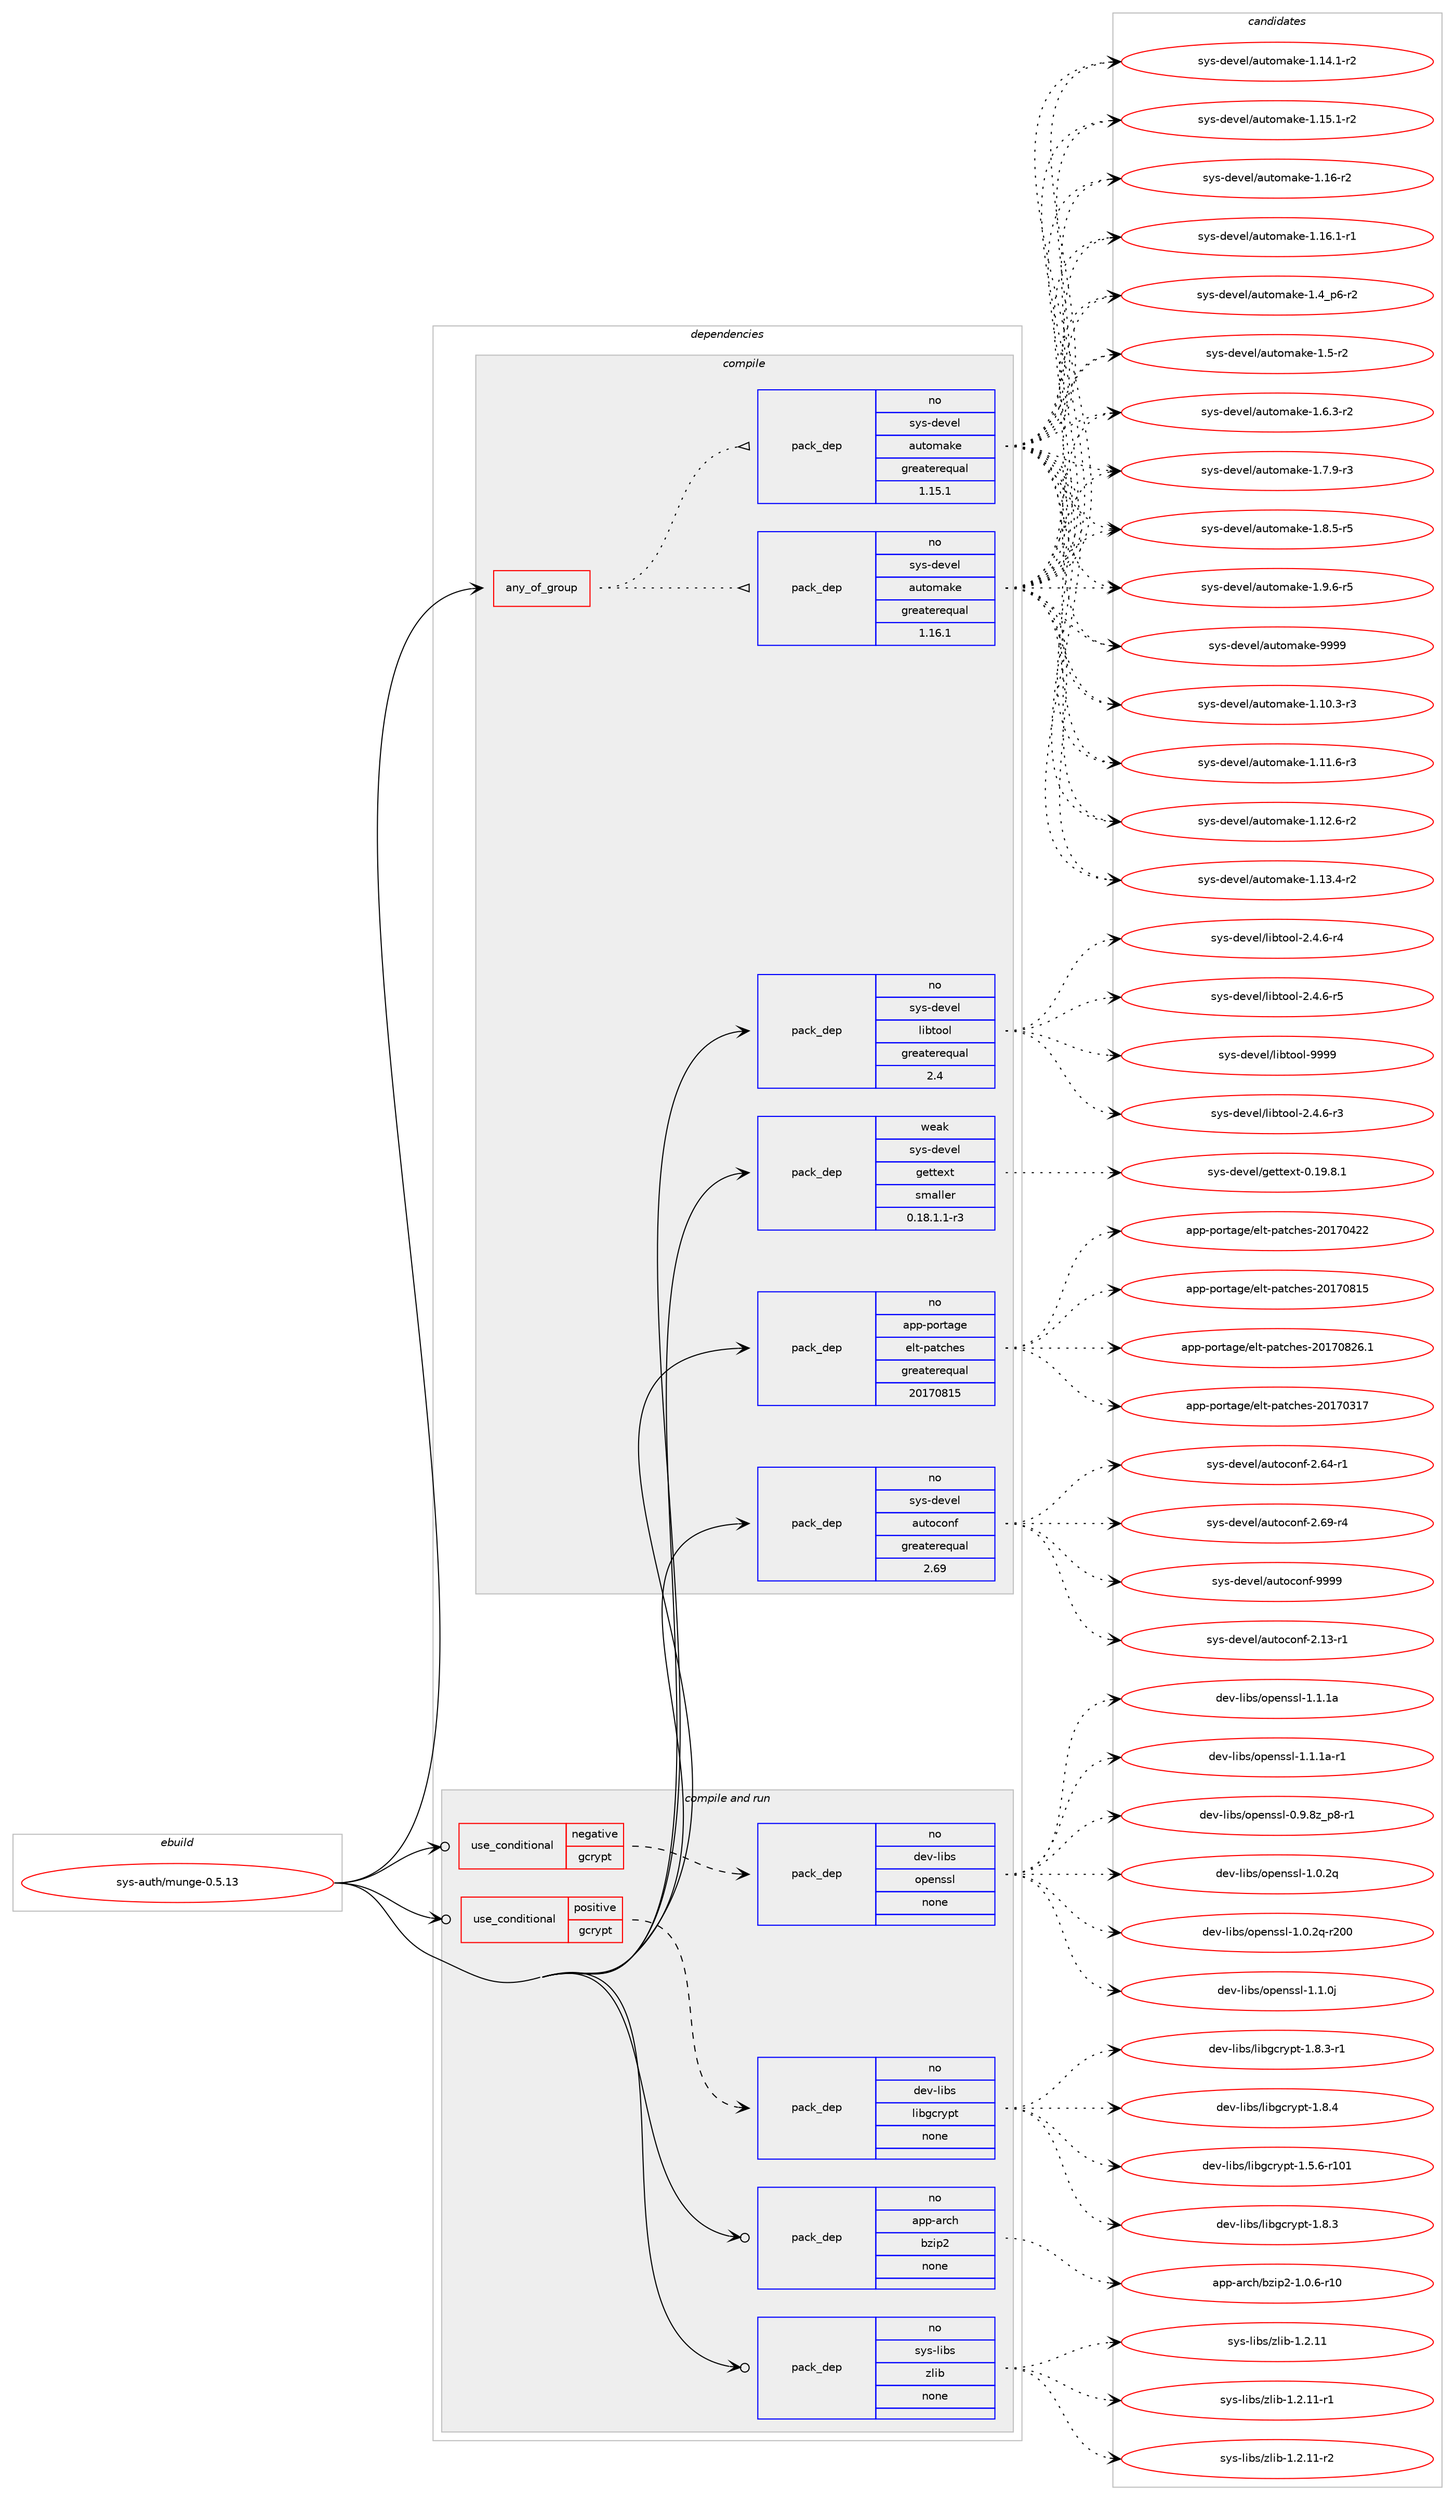 digraph prolog {

# *************
# Graph options
# *************

newrank=true;
concentrate=true;
compound=true;
graph [rankdir=LR,fontname=Helvetica,fontsize=10,ranksep=1.5];#, ranksep=2.5, nodesep=0.2];
edge  [arrowhead=vee];
node  [fontname=Helvetica,fontsize=10];

# **********
# The ebuild
# **********

subgraph cluster_leftcol {
color=gray;
rank=same;
label=<<i>ebuild</i>>;
id [label="sys-auth/munge-0.5.13", color=red, width=4, href="../sys-auth/munge-0.5.13.svg"];
}

# ****************
# The dependencies
# ****************

subgraph cluster_midcol {
color=gray;
label=<<i>dependencies</i>>;
subgraph cluster_compile {
fillcolor="#eeeeee";
style=filled;
label=<<i>compile</i>>;
subgraph any146 {
dependency6843 [label=<<TABLE BORDER="0" CELLBORDER="1" CELLSPACING="0" CELLPADDING="4"><TR><TD CELLPADDING="10">any_of_group</TD></TR></TABLE>>, shape=none, color=red];subgraph pack5611 {
dependency6844 [label=<<TABLE BORDER="0" CELLBORDER="1" CELLSPACING="0" CELLPADDING="4" WIDTH="220"><TR><TD ROWSPAN="6" CELLPADDING="30">pack_dep</TD></TR><TR><TD WIDTH="110">no</TD></TR><TR><TD>sys-devel</TD></TR><TR><TD>automake</TD></TR><TR><TD>greaterequal</TD></TR><TR><TD>1.16.1</TD></TR></TABLE>>, shape=none, color=blue];
}
dependency6843:e -> dependency6844:w [weight=20,style="dotted",arrowhead="oinv"];
subgraph pack5612 {
dependency6845 [label=<<TABLE BORDER="0" CELLBORDER="1" CELLSPACING="0" CELLPADDING="4" WIDTH="220"><TR><TD ROWSPAN="6" CELLPADDING="30">pack_dep</TD></TR><TR><TD WIDTH="110">no</TD></TR><TR><TD>sys-devel</TD></TR><TR><TD>automake</TD></TR><TR><TD>greaterequal</TD></TR><TR><TD>1.15.1</TD></TR></TABLE>>, shape=none, color=blue];
}
dependency6843:e -> dependency6845:w [weight=20,style="dotted",arrowhead="oinv"];
}
id:e -> dependency6843:w [weight=20,style="solid",arrowhead="vee"];
subgraph pack5613 {
dependency6846 [label=<<TABLE BORDER="0" CELLBORDER="1" CELLSPACING="0" CELLPADDING="4" WIDTH="220"><TR><TD ROWSPAN="6" CELLPADDING="30">pack_dep</TD></TR><TR><TD WIDTH="110">no</TD></TR><TR><TD>app-portage</TD></TR><TR><TD>elt-patches</TD></TR><TR><TD>greaterequal</TD></TR><TR><TD>20170815</TD></TR></TABLE>>, shape=none, color=blue];
}
id:e -> dependency6846:w [weight=20,style="solid",arrowhead="vee"];
subgraph pack5614 {
dependency6847 [label=<<TABLE BORDER="0" CELLBORDER="1" CELLSPACING="0" CELLPADDING="4" WIDTH="220"><TR><TD ROWSPAN="6" CELLPADDING="30">pack_dep</TD></TR><TR><TD WIDTH="110">no</TD></TR><TR><TD>sys-devel</TD></TR><TR><TD>autoconf</TD></TR><TR><TD>greaterequal</TD></TR><TR><TD>2.69</TD></TR></TABLE>>, shape=none, color=blue];
}
id:e -> dependency6847:w [weight=20,style="solid",arrowhead="vee"];
subgraph pack5615 {
dependency6848 [label=<<TABLE BORDER="0" CELLBORDER="1" CELLSPACING="0" CELLPADDING="4" WIDTH="220"><TR><TD ROWSPAN="6" CELLPADDING="30">pack_dep</TD></TR><TR><TD WIDTH="110">no</TD></TR><TR><TD>sys-devel</TD></TR><TR><TD>libtool</TD></TR><TR><TD>greaterequal</TD></TR><TR><TD>2.4</TD></TR></TABLE>>, shape=none, color=blue];
}
id:e -> dependency6848:w [weight=20,style="solid",arrowhead="vee"];
subgraph pack5616 {
dependency6849 [label=<<TABLE BORDER="0" CELLBORDER="1" CELLSPACING="0" CELLPADDING="4" WIDTH="220"><TR><TD ROWSPAN="6" CELLPADDING="30">pack_dep</TD></TR><TR><TD WIDTH="110">weak</TD></TR><TR><TD>sys-devel</TD></TR><TR><TD>gettext</TD></TR><TR><TD>smaller</TD></TR><TR><TD>0.18.1.1-r3</TD></TR></TABLE>>, shape=none, color=blue];
}
id:e -> dependency6849:w [weight=20,style="solid",arrowhead="vee"];
}
subgraph cluster_compileandrun {
fillcolor="#eeeeee";
style=filled;
label=<<i>compile and run</i>>;
subgraph cond1081 {
dependency6850 [label=<<TABLE BORDER="0" CELLBORDER="1" CELLSPACING="0" CELLPADDING="4"><TR><TD ROWSPAN="3" CELLPADDING="10">use_conditional</TD></TR><TR><TD>negative</TD></TR><TR><TD>gcrypt</TD></TR></TABLE>>, shape=none, color=red];
subgraph pack5617 {
dependency6851 [label=<<TABLE BORDER="0" CELLBORDER="1" CELLSPACING="0" CELLPADDING="4" WIDTH="220"><TR><TD ROWSPAN="6" CELLPADDING="30">pack_dep</TD></TR><TR><TD WIDTH="110">no</TD></TR><TR><TD>dev-libs</TD></TR><TR><TD>openssl</TD></TR><TR><TD>none</TD></TR><TR><TD></TD></TR></TABLE>>, shape=none, color=blue];
}
dependency6850:e -> dependency6851:w [weight=20,style="dashed",arrowhead="vee"];
}
id:e -> dependency6850:w [weight=20,style="solid",arrowhead="odotvee"];
subgraph cond1082 {
dependency6852 [label=<<TABLE BORDER="0" CELLBORDER="1" CELLSPACING="0" CELLPADDING="4"><TR><TD ROWSPAN="3" CELLPADDING="10">use_conditional</TD></TR><TR><TD>positive</TD></TR><TR><TD>gcrypt</TD></TR></TABLE>>, shape=none, color=red];
subgraph pack5618 {
dependency6853 [label=<<TABLE BORDER="0" CELLBORDER="1" CELLSPACING="0" CELLPADDING="4" WIDTH="220"><TR><TD ROWSPAN="6" CELLPADDING="30">pack_dep</TD></TR><TR><TD WIDTH="110">no</TD></TR><TR><TD>dev-libs</TD></TR><TR><TD>libgcrypt</TD></TR><TR><TD>none</TD></TR><TR><TD></TD></TR></TABLE>>, shape=none, color=blue];
}
dependency6852:e -> dependency6853:w [weight=20,style="dashed",arrowhead="vee"];
}
id:e -> dependency6852:w [weight=20,style="solid",arrowhead="odotvee"];
subgraph pack5619 {
dependency6854 [label=<<TABLE BORDER="0" CELLBORDER="1" CELLSPACING="0" CELLPADDING="4" WIDTH="220"><TR><TD ROWSPAN="6" CELLPADDING="30">pack_dep</TD></TR><TR><TD WIDTH="110">no</TD></TR><TR><TD>app-arch</TD></TR><TR><TD>bzip2</TD></TR><TR><TD>none</TD></TR><TR><TD></TD></TR></TABLE>>, shape=none, color=blue];
}
id:e -> dependency6854:w [weight=20,style="solid",arrowhead="odotvee"];
subgraph pack5620 {
dependency6855 [label=<<TABLE BORDER="0" CELLBORDER="1" CELLSPACING="0" CELLPADDING="4" WIDTH="220"><TR><TD ROWSPAN="6" CELLPADDING="30">pack_dep</TD></TR><TR><TD WIDTH="110">no</TD></TR><TR><TD>sys-libs</TD></TR><TR><TD>zlib</TD></TR><TR><TD>none</TD></TR><TR><TD></TD></TR></TABLE>>, shape=none, color=blue];
}
id:e -> dependency6855:w [weight=20,style="solid",arrowhead="odotvee"];
}
subgraph cluster_run {
fillcolor="#eeeeee";
style=filled;
label=<<i>run</i>>;
}
}

# **************
# The candidates
# **************

subgraph cluster_choices {
rank=same;
color=gray;
label=<<i>candidates</i>>;

subgraph choice5611 {
color=black;
nodesep=1;
choice11512111545100101118101108479711711611110997107101454946494846514511451 [label="sys-devel/automake-1.10.3-r3", color=red, width=4,href="../sys-devel/automake-1.10.3-r3.svg"];
choice11512111545100101118101108479711711611110997107101454946494946544511451 [label="sys-devel/automake-1.11.6-r3", color=red, width=4,href="../sys-devel/automake-1.11.6-r3.svg"];
choice11512111545100101118101108479711711611110997107101454946495046544511450 [label="sys-devel/automake-1.12.6-r2", color=red, width=4,href="../sys-devel/automake-1.12.6-r2.svg"];
choice11512111545100101118101108479711711611110997107101454946495146524511450 [label="sys-devel/automake-1.13.4-r2", color=red, width=4,href="../sys-devel/automake-1.13.4-r2.svg"];
choice11512111545100101118101108479711711611110997107101454946495246494511450 [label="sys-devel/automake-1.14.1-r2", color=red, width=4,href="../sys-devel/automake-1.14.1-r2.svg"];
choice11512111545100101118101108479711711611110997107101454946495346494511450 [label="sys-devel/automake-1.15.1-r2", color=red, width=4,href="../sys-devel/automake-1.15.1-r2.svg"];
choice1151211154510010111810110847971171161111099710710145494649544511450 [label="sys-devel/automake-1.16-r2", color=red, width=4,href="../sys-devel/automake-1.16-r2.svg"];
choice11512111545100101118101108479711711611110997107101454946495446494511449 [label="sys-devel/automake-1.16.1-r1", color=red, width=4,href="../sys-devel/automake-1.16.1-r1.svg"];
choice115121115451001011181011084797117116111109971071014549465295112544511450 [label="sys-devel/automake-1.4_p6-r2", color=red, width=4,href="../sys-devel/automake-1.4_p6-r2.svg"];
choice11512111545100101118101108479711711611110997107101454946534511450 [label="sys-devel/automake-1.5-r2", color=red, width=4,href="../sys-devel/automake-1.5-r2.svg"];
choice115121115451001011181011084797117116111109971071014549465446514511450 [label="sys-devel/automake-1.6.3-r2", color=red, width=4,href="../sys-devel/automake-1.6.3-r2.svg"];
choice115121115451001011181011084797117116111109971071014549465546574511451 [label="sys-devel/automake-1.7.9-r3", color=red, width=4,href="../sys-devel/automake-1.7.9-r3.svg"];
choice115121115451001011181011084797117116111109971071014549465646534511453 [label="sys-devel/automake-1.8.5-r5", color=red, width=4,href="../sys-devel/automake-1.8.5-r5.svg"];
choice115121115451001011181011084797117116111109971071014549465746544511453 [label="sys-devel/automake-1.9.6-r5", color=red, width=4,href="../sys-devel/automake-1.9.6-r5.svg"];
choice115121115451001011181011084797117116111109971071014557575757 [label="sys-devel/automake-9999", color=red, width=4,href="../sys-devel/automake-9999.svg"];
dependency6844:e -> choice11512111545100101118101108479711711611110997107101454946494846514511451:w [style=dotted,weight="100"];
dependency6844:e -> choice11512111545100101118101108479711711611110997107101454946494946544511451:w [style=dotted,weight="100"];
dependency6844:e -> choice11512111545100101118101108479711711611110997107101454946495046544511450:w [style=dotted,weight="100"];
dependency6844:e -> choice11512111545100101118101108479711711611110997107101454946495146524511450:w [style=dotted,weight="100"];
dependency6844:e -> choice11512111545100101118101108479711711611110997107101454946495246494511450:w [style=dotted,weight="100"];
dependency6844:e -> choice11512111545100101118101108479711711611110997107101454946495346494511450:w [style=dotted,weight="100"];
dependency6844:e -> choice1151211154510010111810110847971171161111099710710145494649544511450:w [style=dotted,weight="100"];
dependency6844:e -> choice11512111545100101118101108479711711611110997107101454946495446494511449:w [style=dotted,weight="100"];
dependency6844:e -> choice115121115451001011181011084797117116111109971071014549465295112544511450:w [style=dotted,weight="100"];
dependency6844:e -> choice11512111545100101118101108479711711611110997107101454946534511450:w [style=dotted,weight="100"];
dependency6844:e -> choice115121115451001011181011084797117116111109971071014549465446514511450:w [style=dotted,weight="100"];
dependency6844:e -> choice115121115451001011181011084797117116111109971071014549465546574511451:w [style=dotted,weight="100"];
dependency6844:e -> choice115121115451001011181011084797117116111109971071014549465646534511453:w [style=dotted,weight="100"];
dependency6844:e -> choice115121115451001011181011084797117116111109971071014549465746544511453:w [style=dotted,weight="100"];
dependency6844:e -> choice115121115451001011181011084797117116111109971071014557575757:w [style=dotted,weight="100"];
}
subgraph choice5612 {
color=black;
nodesep=1;
choice11512111545100101118101108479711711611110997107101454946494846514511451 [label="sys-devel/automake-1.10.3-r3", color=red, width=4,href="../sys-devel/automake-1.10.3-r3.svg"];
choice11512111545100101118101108479711711611110997107101454946494946544511451 [label="sys-devel/automake-1.11.6-r3", color=red, width=4,href="../sys-devel/automake-1.11.6-r3.svg"];
choice11512111545100101118101108479711711611110997107101454946495046544511450 [label="sys-devel/automake-1.12.6-r2", color=red, width=4,href="../sys-devel/automake-1.12.6-r2.svg"];
choice11512111545100101118101108479711711611110997107101454946495146524511450 [label="sys-devel/automake-1.13.4-r2", color=red, width=4,href="../sys-devel/automake-1.13.4-r2.svg"];
choice11512111545100101118101108479711711611110997107101454946495246494511450 [label="sys-devel/automake-1.14.1-r2", color=red, width=4,href="../sys-devel/automake-1.14.1-r2.svg"];
choice11512111545100101118101108479711711611110997107101454946495346494511450 [label="sys-devel/automake-1.15.1-r2", color=red, width=4,href="../sys-devel/automake-1.15.1-r2.svg"];
choice1151211154510010111810110847971171161111099710710145494649544511450 [label="sys-devel/automake-1.16-r2", color=red, width=4,href="../sys-devel/automake-1.16-r2.svg"];
choice11512111545100101118101108479711711611110997107101454946495446494511449 [label="sys-devel/automake-1.16.1-r1", color=red, width=4,href="../sys-devel/automake-1.16.1-r1.svg"];
choice115121115451001011181011084797117116111109971071014549465295112544511450 [label="sys-devel/automake-1.4_p6-r2", color=red, width=4,href="../sys-devel/automake-1.4_p6-r2.svg"];
choice11512111545100101118101108479711711611110997107101454946534511450 [label="sys-devel/automake-1.5-r2", color=red, width=4,href="../sys-devel/automake-1.5-r2.svg"];
choice115121115451001011181011084797117116111109971071014549465446514511450 [label="sys-devel/automake-1.6.3-r2", color=red, width=4,href="../sys-devel/automake-1.6.3-r2.svg"];
choice115121115451001011181011084797117116111109971071014549465546574511451 [label="sys-devel/automake-1.7.9-r3", color=red, width=4,href="../sys-devel/automake-1.7.9-r3.svg"];
choice115121115451001011181011084797117116111109971071014549465646534511453 [label="sys-devel/automake-1.8.5-r5", color=red, width=4,href="../sys-devel/automake-1.8.5-r5.svg"];
choice115121115451001011181011084797117116111109971071014549465746544511453 [label="sys-devel/automake-1.9.6-r5", color=red, width=4,href="../sys-devel/automake-1.9.6-r5.svg"];
choice115121115451001011181011084797117116111109971071014557575757 [label="sys-devel/automake-9999", color=red, width=4,href="../sys-devel/automake-9999.svg"];
dependency6845:e -> choice11512111545100101118101108479711711611110997107101454946494846514511451:w [style=dotted,weight="100"];
dependency6845:e -> choice11512111545100101118101108479711711611110997107101454946494946544511451:w [style=dotted,weight="100"];
dependency6845:e -> choice11512111545100101118101108479711711611110997107101454946495046544511450:w [style=dotted,weight="100"];
dependency6845:e -> choice11512111545100101118101108479711711611110997107101454946495146524511450:w [style=dotted,weight="100"];
dependency6845:e -> choice11512111545100101118101108479711711611110997107101454946495246494511450:w [style=dotted,weight="100"];
dependency6845:e -> choice11512111545100101118101108479711711611110997107101454946495346494511450:w [style=dotted,weight="100"];
dependency6845:e -> choice1151211154510010111810110847971171161111099710710145494649544511450:w [style=dotted,weight="100"];
dependency6845:e -> choice11512111545100101118101108479711711611110997107101454946495446494511449:w [style=dotted,weight="100"];
dependency6845:e -> choice115121115451001011181011084797117116111109971071014549465295112544511450:w [style=dotted,weight="100"];
dependency6845:e -> choice11512111545100101118101108479711711611110997107101454946534511450:w [style=dotted,weight="100"];
dependency6845:e -> choice115121115451001011181011084797117116111109971071014549465446514511450:w [style=dotted,weight="100"];
dependency6845:e -> choice115121115451001011181011084797117116111109971071014549465546574511451:w [style=dotted,weight="100"];
dependency6845:e -> choice115121115451001011181011084797117116111109971071014549465646534511453:w [style=dotted,weight="100"];
dependency6845:e -> choice115121115451001011181011084797117116111109971071014549465746544511453:w [style=dotted,weight="100"];
dependency6845:e -> choice115121115451001011181011084797117116111109971071014557575757:w [style=dotted,weight="100"];
}
subgraph choice5613 {
color=black;
nodesep=1;
choice97112112451121111141169710310147101108116451129711699104101115455048495548514955 [label="app-portage/elt-patches-20170317", color=red, width=4,href="../app-portage/elt-patches-20170317.svg"];
choice97112112451121111141169710310147101108116451129711699104101115455048495548525050 [label="app-portage/elt-patches-20170422", color=red, width=4,href="../app-portage/elt-patches-20170422.svg"];
choice97112112451121111141169710310147101108116451129711699104101115455048495548564953 [label="app-portage/elt-patches-20170815", color=red, width=4,href="../app-portage/elt-patches-20170815.svg"];
choice971121124511211111411697103101471011081164511297116991041011154550484955485650544649 [label="app-portage/elt-patches-20170826.1", color=red, width=4,href="../app-portage/elt-patches-20170826.1.svg"];
dependency6846:e -> choice97112112451121111141169710310147101108116451129711699104101115455048495548514955:w [style=dotted,weight="100"];
dependency6846:e -> choice97112112451121111141169710310147101108116451129711699104101115455048495548525050:w [style=dotted,weight="100"];
dependency6846:e -> choice97112112451121111141169710310147101108116451129711699104101115455048495548564953:w [style=dotted,weight="100"];
dependency6846:e -> choice971121124511211111411697103101471011081164511297116991041011154550484955485650544649:w [style=dotted,weight="100"];
}
subgraph choice5614 {
color=black;
nodesep=1;
choice1151211154510010111810110847971171161119911111010245504649514511449 [label="sys-devel/autoconf-2.13-r1", color=red, width=4,href="../sys-devel/autoconf-2.13-r1.svg"];
choice1151211154510010111810110847971171161119911111010245504654524511449 [label="sys-devel/autoconf-2.64-r1", color=red, width=4,href="../sys-devel/autoconf-2.64-r1.svg"];
choice1151211154510010111810110847971171161119911111010245504654574511452 [label="sys-devel/autoconf-2.69-r4", color=red, width=4,href="../sys-devel/autoconf-2.69-r4.svg"];
choice115121115451001011181011084797117116111991111101024557575757 [label="sys-devel/autoconf-9999", color=red, width=4,href="../sys-devel/autoconf-9999.svg"];
dependency6847:e -> choice1151211154510010111810110847971171161119911111010245504649514511449:w [style=dotted,weight="100"];
dependency6847:e -> choice1151211154510010111810110847971171161119911111010245504654524511449:w [style=dotted,weight="100"];
dependency6847:e -> choice1151211154510010111810110847971171161119911111010245504654574511452:w [style=dotted,weight="100"];
dependency6847:e -> choice115121115451001011181011084797117116111991111101024557575757:w [style=dotted,weight="100"];
}
subgraph choice5615 {
color=black;
nodesep=1;
choice1151211154510010111810110847108105981161111111084550465246544511451 [label="sys-devel/libtool-2.4.6-r3", color=red, width=4,href="../sys-devel/libtool-2.4.6-r3.svg"];
choice1151211154510010111810110847108105981161111111084550465246544511452 [label="sys-devel/libtool-2.4.6-r4", color=red, width=4,href="../sys-devel/libtool-2.4.6-r4.svg"];
choice1151211154510010111810110847108105981161111111084550465246544511453 [label="sys-devel/libtool-2.4.6-r5", color=red, width=4,href="../sys-devel/libtool-2.4.6-r5.svg"];
choice1151211154510010111810110847108105981161111111084557575757 [label="sys-devel/libtool-9999", color=red, width=4,href="../sys-devel/libtool-9999.svg"];
dependency6848:e -> choice1151211154510010111810110847108105981161111111084550465246544511451:w [style=dotted,weight="100"];
dependency6848:e -> choice1151211154510010111810110847108105981161111111084550465246544511452:w [style=dotted,weight="100"];
dependency6848:e -> choice1151211154510010111810110847108105981161111111084550465246544511453:w [style=dotted,weight="100"];
dependency6848:e -> choice1151211154510010111810110847108105981161111111084557575757:w [style=dotted,weight="100"];
}
subgraph choice5616 {
color=black;
nodesep=1;
choice1151211154510010111810110847103101116116101120116454846495746564649 [label="sys-devel/gettext-0.19.8.1", color=red, width=4,href="../sys-devel/gettext-0.19.8.1.svg"];
dependency6849:e -> choice1151211154510010111810110847103101116116101120116454846495746564649:w [style=dotted,weight="100"];
}
subgraph choice5617 {
color=black;
nodesep=1;
choice10010111845108105981154711111210111011511510845484657465612295112564511449 [label="dev-libs/openssl-0.9.8z_p8-r1", color=red, width=4,href="../dev-libs/openssl-0.9.8z_p8-r1.svg"];
choice100101118451081059811547111112101110115115108454946484650113 [label="dev-libs/openssl-1.0.2q", color=red, width=4,href="../dev-libs/openssl-1.0.2q.svg"];
choice10010111845108105981154711111210111011511510845494648465011345114504848 [label="dev-libs/openssl-1.0.2q-r200", color=red, width=4,href="../dev-libs/openssl-1.0.2q-r200.svg"];
choice100101118451081059811547111112101110115115108454946494648106 [label="dev-libs/openssl-1.1.0j", color=red, width=4,href="../dev-libs/openssl-1.1.0j.svg"];
choice10010111845108105981154711111210111011511510845494649464997 [label="dev-libs/openssl-1.1.1a", color=red, width=4,href="../dev-libs/openssl-1.1.1a.svg"];
choice100101118451081059811547111112101110115115108454946494649974511449 [label="dev-libs/openssl-1.1.1a-r1", color=red, width=4,href="../dev-libs/openssl-1.1.1a-r1.svg"];
dependency6851:e -> choice10010111845108105981154711111210111011511510845484657465612295112564511449:w [style=dotted,weight="100"];
dependency6851:e -> choice100101118451081059811547111112101110115115108454946484650113:w [style=dotted,weight="100"];
dependency6851:e -> choice10010111845108105981154711111210111011511510845494648465011345114504848:w [style=dotted,weight="100"];
dependency6851:e -> choice100101118451081059811547111112101110115115108454946494648106:w [style=dotted,weight="100"];
dependency6851:e -> choice10010111845108105981154711111210111011511510845494649464997:w [style=dotted,weight="100"];
dependency6851:e -> choice100101118451081059811547111112101110115115108454946494649974511449:w [style=dotted,weight="100"];
}
subgraph choice5618 {
color=black;
nodesep=1;
choice100101118451081059811547108105981039911412111211645494653465445114494849 [label="dev-libs/libgcrypt-1.5.6-r101", color=red, width=4,href="../dev-libs/libgcrypt-1.5.6-r101.svg"];
choice1001011184510810598115471081059810399114121112116454946564651 [label="dev-libs/libgcrypt-1.8.3", color=red, width=4,href="../dev-libs/libgcrypt-1.8.3.svg"];
choice10010111845108105981154710810598103991141211121164549465646514511449 [label="dev-libs/libgcrypt-1.8.3-r1", color=red, width=4,href="../dev-libs/libgcrypt-1.8.3-r1.svg"];
choice1001011184510810598115471081059810399114121112116454946564652 [label="dev-libs/libgcrypt-1.8.4", color=red, width=4,href="../dev-libs/libgcrypt-1.8.4.svg"];
dependency6853:e -> choice100101118451081059811547108105981039911412111211645494653465445114494849:w [style=dotted,weight="100"];
dependency6853:e -> choice1001011184510810598115471081059810399114121112116454946564651:w [style=dotted,weight="100"];
dependency6853:e -> choice10010111845108105981154710810598103991141211121164549465646514511449:w [style=dotted,weight="100"];
dependency6853:e -> choice1001011184510810598115471081059810399114121112116454946564652:w [style=dotted,weight="100"];
}
subgraph choice5619 {
color=black;
nodesep=1;
choice97112112459711499104479812210511250454946484654451144948 [label="app-arch/bzip2-1.0.6-r10", color=red, width=4,href="../app-arch/bzip2-1.0.6-r10.svg"];
dependency6854:e -> choice97112112459711499104479812210511250454946484654451144948:w [style=dotted,weight="100"];
}
subgraph choice5620 {
color=black;
nodesep=1;
choice1151211154510810598115471221081059845494650464949 [label="sys-libs/zlib-1.2.11", color=red, width=4,href="../sys-libs/zlib-1.2.11.svg"];
choice11512111545108105981154712210810598454946504649494511449 [label="sys-libs/zlib-1.2.11-r1", color=red, width=4,href="../sys-libs/zlib-1.2.11-r1.svg"];
choice11512111545108105981154712210810598454946504649494511450 [label="sys-libs/zlib-1.2.11-r2", color=red, width=4,href="../sys-libs/zlib-1.2.11-r2.svg"];
dependency6855:e -> choice1151211154510810598115471221081059845494650464949:w [style=dotted,weight="100"];
dependency6855:e -> choice11512111545108105981154712210810598454946504649494511449:w [style=dotted,weight="100"];
dependency6855:e -> choice11512111545108105981154712210810598454946504649494511450:w [style=dotted,weight="100"];
}
}

}
